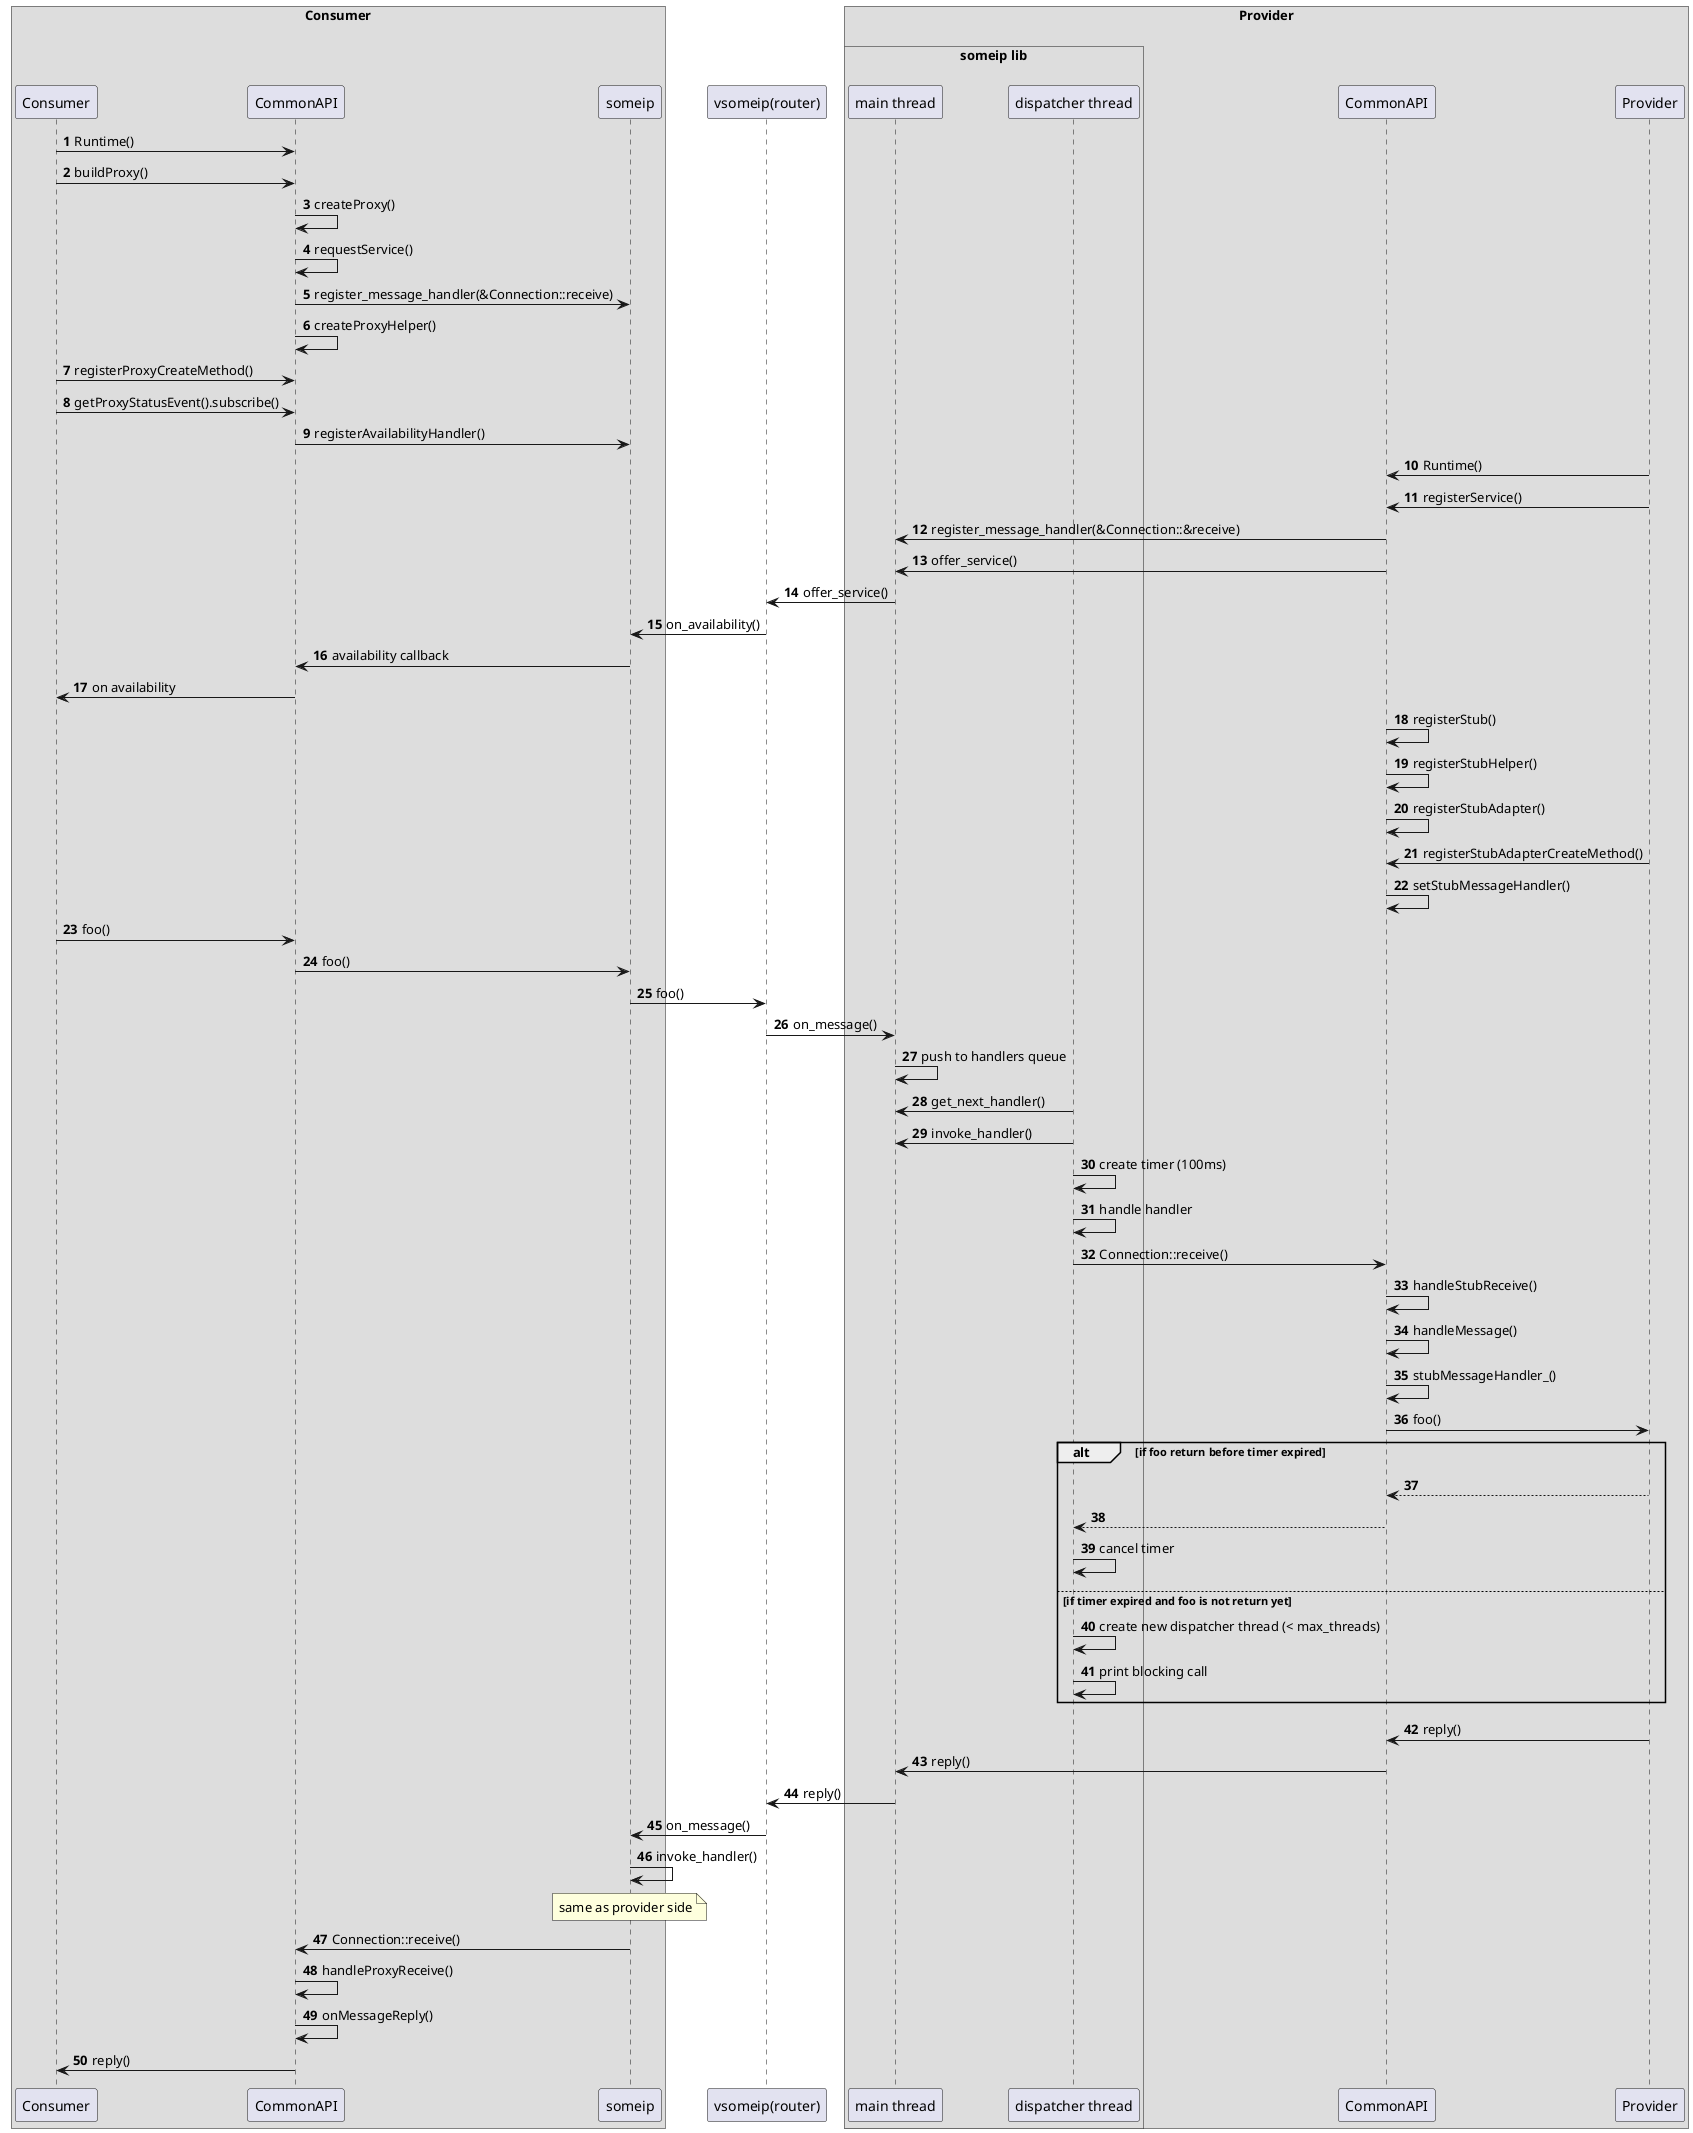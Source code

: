 ' Option 2
@startuml
!pragma teoz true
autonumber

    box "Consumer\n"
    participant "Consumer" as con

    participant "CommonAPI" as com1
    participant "someip" as vsome1
    end box
    'participant "someip CommonAPI" as scom

    
    participant "vsomeip(router)" as router
    
    box "Provider\n"

    box "someip lib\n"
    participant "main thread" as vsome2
    participant "dispatcher thread" as dis2
    end box

    participant "CommonAPI" as com2
    participant "Provider" as pro
    
    end box 

    con -> com1: Runtime()
    con -> com1: buildProxy()
    com1 -> com1: createProxy()
    com1 -> com1: requestService()
    com1 -> vsome1: register_message_handler(&Connection::receive)
    com1 -> com1: createProxyHelper()
    con -> com1: registerProxyCreateMethod()

    con -> com1: getProxyStatusEvent().subscribe()
    com1 -> vsome1: registerAvailabilityHandler()


    pro -> com2: Runtime()
    pro -> com2: registerService()
    com2 -> vsome2: register_message_handler(&Connection::&receive)
    ' need to check this flow offer_service
    com2 -> vsome2: offer_service()
    vsome2 -> router: offer_service()
    router -> vsome1: on_availability()
    vsome1 -> com1: availability callback
    com1 -> con: on availability
    com2 -> com2: registerStub()
    com2 -> com2: registerStubHelper()
    com2 -> com2: registerStubAdapter()
    
    ' register stub dispatcher:
    ' addStubDispatcher
    
    ' register Stub functor:
    ' MethodWithReplyStubDispatcher

    ' dispatch message to stub:
    ' methodId = message.getMethodId();
    ' map: methodId <--> subFuntor



    '  std::function<bool(const Message&)> stubMessageHandler_;

    ' _connection->setStubMessageHandler(
    '        std::bind(&StubManager::handleMessage, this, std::placeholders::_1));
    ' stubMessageHandler_ = &StubManager::handleMessage
    '
    ' Connection::receive(message) -> handleProxyReceive(_message) or handleStubReceive(message)
    ' 
    ' handleStubReceive(message) -> stubMessageHandler_(Message(_message));
    ' handleMessage(message)
    ' onInterfaceMessage(message) -> findDispatcherAndHandle() ->

    ' dispatchMessage -> dispatchMessageHelper -> (_stub.get()->*stubFunctor_)
    
    pro -> com2: registerStubAdapterCreateMethod()
    
    com2 -> com2: setStubMessageHandler()

    
   

    'pro -> con: ON_AVAILABLE

    con -> com1: foo()
    com1 -> vsome1: foo()
    vsome1 -> router: foo()
    router -> vsome2: on_message()
    vsome2 -> vsome2: push to handlers queue
    dis2 -> vsome2: get_next_handler()
    dis2 -> vsome2: invoke_handler()
    dis2 -> dis2: create timer (100ms)
    dis2 -> dis2: handle handler
    dis2 -> com2: Connection::receive()

    com2 -> com2: handleStubReceive()
    com2 -> com2: handleMessage()
    com2 -> com2: stubMessageHandler_()
    com2 -> pro: foo()

    alt if foo return before timer expired
    pro --> com2: 
    com2 --> dis2:
    dis2 -> dis2: cancel timer
    else if timer expired and foo is not return yet
    dis2 -> dis2: create new dispatcher thread (< max_threads)
    dis2 -> dis2: print blocking call

    end

    pro -> com2: reply()
    com2 -> vsome2: reply()
    vsome2 -> router: reply()
    router -> vsome1: on_message()
    vsome1 -> vsome1: invoke_handler()
    note over vsome1
    same as provider side
    end note
    vsome1 -> com1: Connection::receive()
    com1 -> com1: handleProxyReceive()
    com1 -> com1: onMessageReply()
    com1 -> con: reply()

@enduml



' provisioning issue

' Option 2
@startuml
!pragma teoz true
autonumber


    participant "ProvisioningD" as con

    
    box "Nad Manager\n"

    box "someip lib\n"
    participant "main thread" as vsome2
    participant "dispatcher thread" as dis2
    end box

    participant "Provisioning" as pro
    end box 


    participant "Nad Proxy" as proxy

    loop
    con -> vsome2: broadcast sections
    end loop

    vsome2 -> vsome2: push message to handlers queue
    dis2 -> vsome2: get_next_handler()
    dis2 -> vsome2: invoke_handler()
    dis2 -> dis2: create timer (100ms)
    dis2 -> dis2: handle handler
    dis2 -> pro: send sections
    pro -> proxy: send sections
    alt if send_sections() return before timer expired
    
    proxy --> pro:
    pro --> dis2: 
    dis2 -> dis2: cancel timer
    else if timer expired and send_sections() is not return yet
    dis2 -> dis2: create new dispatcher thread (< max_threads)
    dis2 -> dis2: print blocking call

    end

@enduml


' Option 3
@startuml
!pragma teoz true
autonumber


    participant "ProvisioningD" as con

    
    box "Nad Manager\n"

    box "someip lib\n"
    participant "main thread" as vsome2
    participant "dispatcher thread" as dis2
    end box

    participant "Provisioning" as pro
    end box 

    == startup Nad Manager ==
    note over vsome2, pro
    Nad Manager initialize sub modules (provisioning, coding, diagnostic..)
    => very high work load
    end note
    loop
    con -> vsome2: broadcast sections
    end loop

    vsome2 -> vsome2: push message to handlers queue
    dis2 -> vsome2: get_next_handler()
    dis2 -> vsome2: invoke_handler()
    dis2 -> dis2: create timer (100ms)
    dis2 -> dis2: handle handler
    dis2 -> pro: send sections
    note over pro
    due to NadManage is hang, this call is delayed
    end note
    alt if send_sections() return before timer expired
    
    pro --> dis2: 
    dis2 -> dis2: cancel timer
    else if timer expired and send_sections() is not return yet
    dis2 -> dis2: create new dispatcher thread (< max_threads)
    dis2 -> dis2: print blocking call

    end

@enduml
